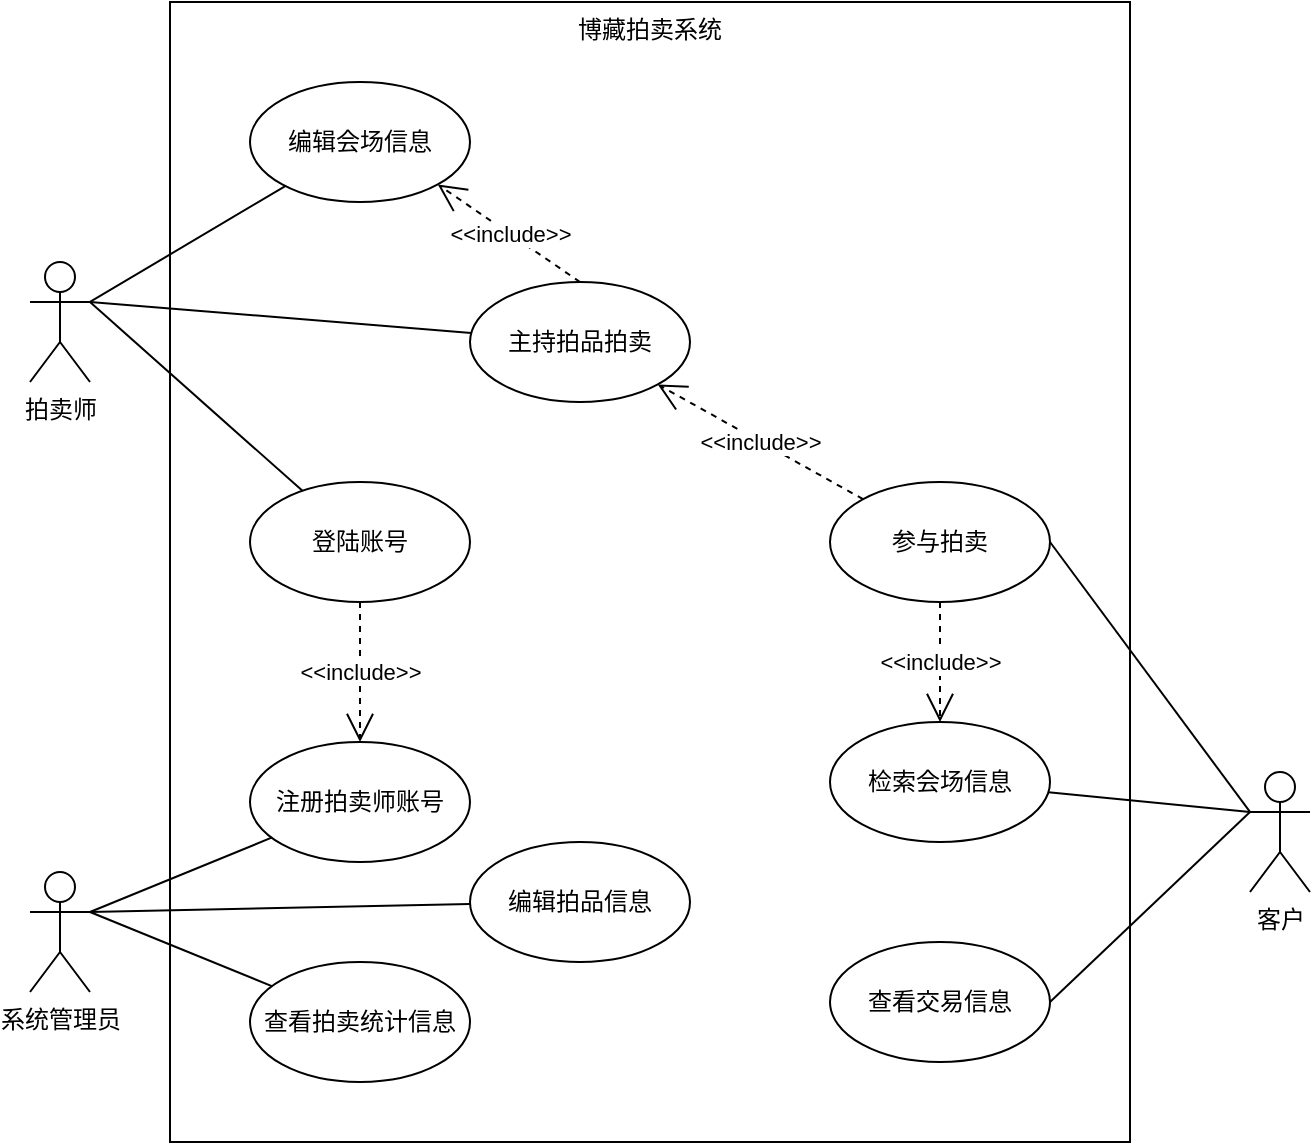 <mxfile version="20.2.7" type="device"><diagram id="h5S3cyVa9paDdSnC12x7" name="第 1 页"><mxGraphModel dx="1018" dy="690" grid="1" gridSize="10" guides="1" tooltips="1" connect="1" arrows="1" fold="1" page="1" pageScale="1" pageWidth="827" pageHeight="1169" math="0" shadow="0"><root><mxCell id="0"/><mxCell id="1" parent="0"/><mxCell id="CJh0Vk2lFlh709ga7GNz-5" value="博藏拍卖系统" style="rounded=0;whiteSpace=wrap;html=1;verticalAlign=top;" parent="1" vertex="1"><mxGeometry x="160" y="120" width="480" height="570" as="geometry"/></mxCell><mxCell id="CJh0Vk2lFlh709ga7GNz-18" style="edgeStyle=none;rounded=0;orthogonalLoop=1;jettySize=auto;html=1;exitX=1;exitY=0.333;exitDx=0;exitDy=0;exitPerimeter=0;endArrow=none;endFill=0;" parent="1" source="CJh0Vk2lFlh709ga7GNz-1" target="CJh0Vk2lFlh709ga7GNz-15" edge="1"><mxGeometry relative="1" as="geometry"/></mxCell><mxCell id="CJh0Vk2lFlh709ga7GNz-32" style="edgeStyle=none;rounded=0;orthogonalLoop=1;jettySize=auto;html=1;exitX=1;exitY=0.333;exitDx=0;exitDy=0;exitPerimeter=0;endArrow=none;endFill=0;" parent="1" source="CJh0Vk2lFlh709ga7GNz-1" target="CJh0Vk2lFlh709ga7GNz-29" edge="1"><mxGeometry relative="1" as="geometry"/></mxCell><mxCell id="CJh0Vk2lFlh709ga7GNz-33" style="edgeStyle=none;rounded=0;orthogonalLoop=1;jettySize=auto;html=1;exitX=1;exitY=0.333;exitDx=0;exitDy=0;exitPerimeter=0;endArrow=none;endFill=0;" parent="1" source="CJh0Vk2lFlh709ga7GNz-1" target="CJh0Vk2lFlh709ga7GNz-30" edge="1"><mxGeometry relative="1" as="geometry"/></mxCell><mxCell id="CJh0Vk2lFlh709ga7GNz-1" value="拍卖师" style="shape=umlActor;verticalLabelPosition=bottom;verticalAlign=top;html=1;outlineConnect=0;" parent="1" vertex="1"><mxGeometry x="90" y="250" width="30" height="60" as="geometry"/></mxCell><mxCell id="CJh0Vk2lFlh709ga7GNz-17" style="edgeStyle=none;rounded=0;orthogonalLoop=1;jettySize=auto;html=1;exitX=1;exitY=0.333;exitDx=0;exitDy=0;exitPerimeter=0;endArrow=none;endFill=0;" parent="1" source="CJh0Vk2lFlh709ga7GNz-6" target="CJh0Vk2lFlh709ga7GNz-16" edge="1"><mxGeometry relative="1" as="geometry"/></mxCell><mxCell id="CJh0Vk2lFlh709ga7GNz-21" style="edgeStyle=none;rounded=0;orthogonalLoop=1;jettySize=auto;html=1;exitX=1;exitY=0.333;exitDx=0;exitDy=0;exitPerimeter=0;endArrow=none;endFill=0;" parent="1" source="CJh0Vk2lFlh709ga7GNz-6" target="CJh0Vk2lFlh709ga7GNz-20" edge="1"><mxGeometry relative="1" as="geometry"/></mxCell><mxCell id="CJh0Vk2lFlh709ga7GNz-23" style="edgeStyle=none;rounded=0;orthogonalLoop=1;jettySize=auto;html=1;exitX=1;exitY=0.333;exitDx=0;exitDy=0;exitPerimeter=0;endArrow=none;endFill=0;" parent="1" source="CJh0Vk2lFlh709ga7GNz-6" target="CJh0Vk2lFlh709ga7GNz-22" edge="1"><mxGeometry relative="1" as="geometry"/></mxCell><mxCell id="CJh0Vk2lFlh709ga7GNz-6" value="系统管理员" style="shape=umlActor;verticalLabelPosition=bottom;verticalAlign=top;html=1;outlineConnect=0;" parent="1" vertex="1"><mxGeometry x="90" y="555" width="30" height="60" as="geometry"/></mxCell><mxCell id="IOe9NNIDHYvHs10KO7cg-4" style="rounded=0;orthogonalLoop=1;jettySize=auto;html=1;exitX=0;exitY=0.333;exitDx=0;exitDy=0;exitPerimeter=0;endArrow=none;endFill=0;" parent="1" source="CJh0Vk2lFlh709ga7GNz-7" target="IOe9NNIDHYvHs10KO7cg-2" edge="1"><mxGeometry relative="1" as="geometry"/></mxCell><mxCell id="CJh0Vk2lFlh709ga7GNz-7" value="客户" style="shape=umlActor;verticalLabelPosition=bottom;verticalAlign=top;html=1;outlineConnect=0;" parent="1" vertex="1"><mxGeometry x="700" y="505" width="30" height="60" as="geometry"/></mxCell><mxCell id="CJh0Vk2lFlh709ga7GNz-15" value="登陆账号" style="ellipse;whiteSpace=wrap;html=1;" parent="1" vertex="1"><mxGeometry x="200" y="360" width="110" height="60" as="geometry"/></mxCell><mxCell id="CJh0Vk2lFlh709ga7GNz-16" value="注册拍卖师账号" style="ellipse;whiteSpace=wrap;html=1;" parent="1" vertex="1"><mxGeometry x="200" y="490" width="110" height="60" as="geometry"/></mxCell><mxCell id="CJh0Vk2lFlh709ga7GNz-19" value="&amp;lt;&amp;lt;include&amp;gt;&amp;gt;" style="endArrow=open;endSize=12;dashed=1;html=1;rounded=0;" parent="1" source="CJh0Vk2lFlh709ga7GNz-15" target="CJh0Vk2lFlh709ga7GNz-16" edge="1"><mxGeometry width="160" relative="1" as="geometry"><mxPoint x="380" y="370" as="sourcePoint"/><mxPoint x="540" y="370" as="targetPoint"/></mxGeometry></mxCell><mxCell id="CJh0Vk2lFlh709ga7GNz-20" value="查看拍卖统计信息" style="ellipse;whiteSpace=wrap;html=1;" parent="1" vertex="1"><mxGeometry x="200" y="600" width="110" height="60" as="geometry"/></mxCell><mxCell id="CJh0Vk2lFlh709ga7GNz-22" value="编辑拍品信息" style="ellipse;whiteSpace=wrap;html=1;" parent="1" vertex="1"><mxGeometry x="310" y="540" width="110" height="60" as="geometry"/></mxCell><mxCell id="CJh0Vk2lFlh709ga7GNz-25" style="edgeStyle=none;rounded=0;orthogonalLoop=1;jettySize=auto;html=1;exitX=1;exitY=0.5;exitDx=0;exitDy=0;entryX=0;entryY=0.333;entryDx=0;entryDy=0;entryPerimeter=0;endArrow=none;endFill=0;" parent="1" source="CJh0Vk2lFlh709ga7GNz-24" target="CJh0Vk2lFlh709ga7GNz-7" edge="1"><mxGeometry relative="1" as="geometry"/></mxCell><mxCell id="CJh0Vk2lFlh709ga7GNz-24" value="参与拍卖" style="ellipse;whiteSpace=wrap;html=1;" parent="1" vertex="1"><mxGeometry x="490" y="360" width="110" height="60" as="geometry"/></mxCell><mxCell id="CJh0Vk2lFlh709ga7GNz-27" style="edgeStyle=none;rounded=0;orthogonalLoop=1;jettySize=auto;html=1;exitX=1;exitY=0.5;exitDx=0;exitDy=0;endArrow=none;endFill=0;entryX=0;entryY=0.333;entryDx=0;entryDy=0;entryPerimeter=0;" parent="1" source="CJh0Vk2lFlh709ga7GNz-26" target="CJh0Vk2lFlh709ga7GNz-7" edge="1"><mxGeometry relative="1" as="geometry"><mxPoint x="690" y="550.0" as="targetPoint"/></mxGeometry></mxCell><mxCell id="CJh0Vk2lFlh709ga7GNz-26" value="查看交易信息" style="ellipse;whiteSpace=wrap;html=1;" parent="1" vertex="1"><mxGeometry x="490" y="590" width="110" height="60" as="geometry"/></mxCell><mxCell id="CJh0Vk2lFlh709ga7GNz-29" value="主持拍品拍卖" style="ellipse;whiteSpace=wrap;html=1;" parent="1" vertex="1"><mxGeometry x="310" y="260" width="110" height="60" as="geometry"/></mxCell><mxCell id="CJh0Vk2lFlh709ga7GNz-30" value="编辑会场信息" style="ellipse;whiteSpace=wrap;html=1;" parent="1" vertex="1"><mxGeometry x="200" y="160" width="110" height="60" as="geometry"/></mxCell><mxCell id="IOe9NNIDHYvHs10KO7cg-2" value="检索会场信息" style="ellipse;whiteSpace=wrap;html=1;" parent="1" vertex="1"><mxGeometry x="490" y="480" width="110" height="60" as="geometry"/></mxCell><mxCell id="IOe9NNIDHYvHs10KO7cg-6" value="&amp;lt;&amp;lt;include&amp;gt;&amp;gt;" style="endArrow=open;endSize=12;dashed=1;html=1;rounded=0;entryX=1;entryY=1;entryDx=0;entryDy=0;" parent="1" source="CJh0Vk2lFlh709ga7GNz-24" target="CJh0Vk2lFlh709ga7GNz-29" edge="1"><mxGeometry width="160" relative="1" as="geometry"><mxPoint x="470" y="290" as="sourcePoint"/><mxPoint x="630" y="290" as="targetPoint"/></mxGeometry></mxCell><mxCell id="IOe9NNIDHYvHs10KO7cg-7" value="&amp;lt;&amp;lt;include&amp;gt;&amp;gt;" style="endArrow=open;endSize=12;dashed=1;html=1;rounded=0;entryX=1;entryY=1;entryDx=0;entryDy=0;exitX=0.5;exitY=0;exitDx=0;exitDy=0;" parent="1" source="CJh0Vk2lFlh709ga7GNz-29" target="CJh0Vk2lFlh709ga7GNz-30" edge="1"><mxGeometry width="160" relative="1" as="geometry"><mxPoint x="230" y="260" as="sourcePoint"/><mxPoint x="390" y="260" as="targetPoint"/></mxGeometry></mxCell><mxCell id="IOe9NNIDHYvHs10KO7cg-8" value="&amp;lt;&amp;lt;include&amp;gt;&amp;gt;" style="endArrow=open;endSize=12;dashed=1;html=1;rounded=0;" parent="1" source="CJh0Vk2lFlh709ga7GNz-24" target="IOe9NNIDHYvHs10KO7cg-2" edge="1"><mxGeometry width="160" relative="1" as="geometry"><mxPoint x="330" y="460" as="sourcePoint"/><mxPoint x="490" y="460" as="targetPoint"/></mxGeometry></mxCell></root></mxGraphModel></diagram></mxfile>